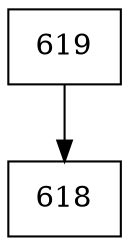 digraph G {
  node [shape=record];
  node0 [label="{619}"];
  node0 -> node1;
  node1 [label="{618}"];
}
